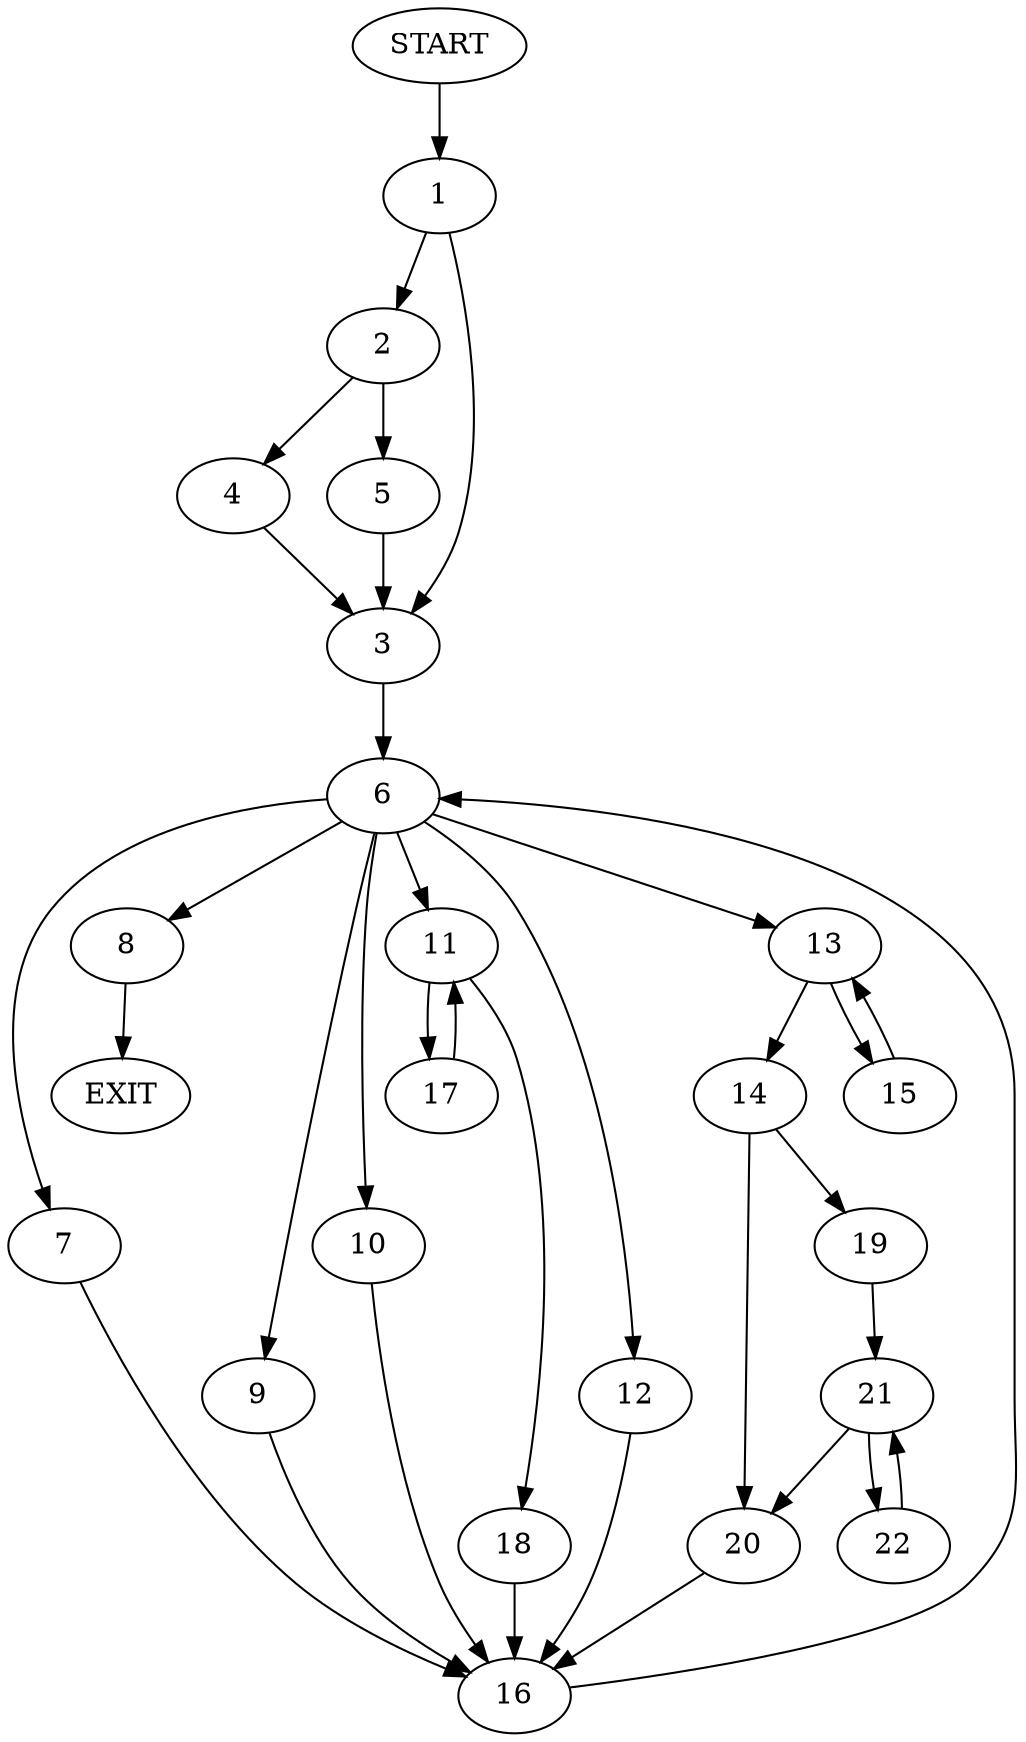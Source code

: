 digraph {
0 [label="START"]
23 [label="EXIT"]
0 -> 1
1 -> 2
1 -> 3
2 -> 4
2 -> 5
3 -> 6
5 -> 3
4 -> 3
6 -> 7
6 -> 8
6 -> 9
6 -> 10
6 -> 11
6 -> 12
6 -> 13
13 -> 14
13 -> 15
7 -> 16
8 -> 23
9 -> 16
11 -> 17
11 -> 18
12 -> 16
10 -> 16
16 -> 6
14 -> 19
14 -> 20
15 -> 13
20 -> 16
19 -> 21
21 -> 22
21 -> 20
22 -> 21
17 -> 11
18 -> 16
}
